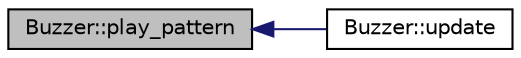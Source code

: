 digraph "Buzzer::play_pattern"
{
 // INTERACTIVE_SVG=YES
  edge [fontname="Helvetica",fontsize="10",labelfontname="Helvetica",labelfontsize="10"];
  node [fontname="Helvetica",fontsize="10",shape=record];
  rankdir="LR";
  Node1 [label="Buzzer::play_pattern",height=0.2,width=0.4,color="black", fillcolor="grey75", style="filled", fontcolor="black"];
  Node1 -> Node2 [dir="back",color="midnightblue",fontsize="10",style="solid",fontname="Helvetica"];
  Node2 [label="Buzzer::update",height=0.2,width=0.4,color="black", fillcolor="white", style="filled",URL="$classBuzzer.html#a36dfc211160a93e1f8f939cad7040da8",tooltip="update - updates buzzer according to timed_updated. Should be called at 50Hz "];
}
